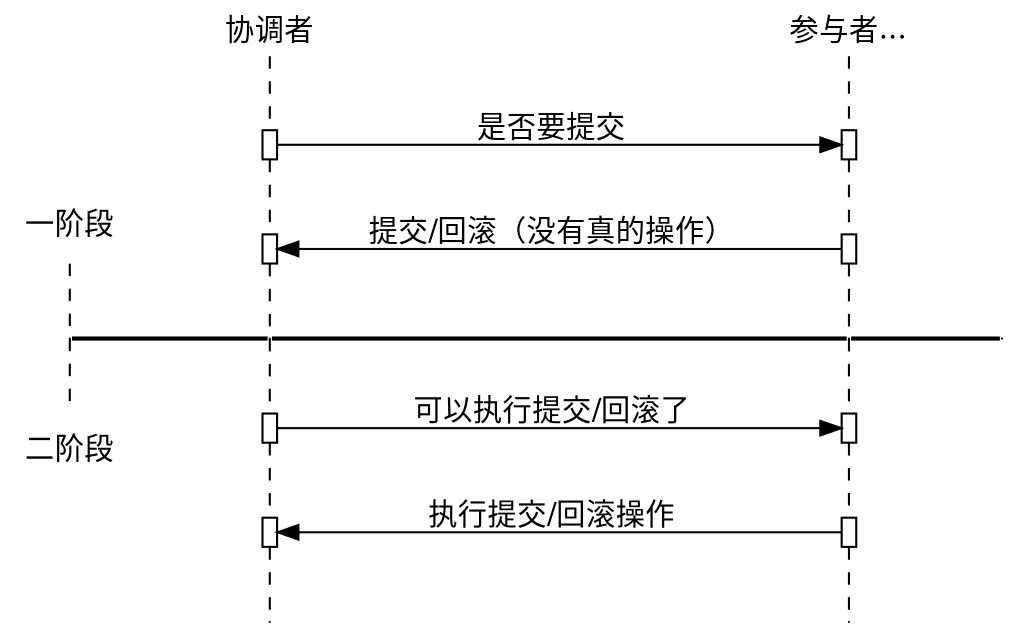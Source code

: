 

digraph TD{


   graph [rankdir="LR";splines="polyline"]

   	subgraph 协调者 {
   		graph [rank="same"]
   		node[shape="box";width=0.1;height=0.2;label=""]
   		edge[dir="none";style="dashed"]

   		c0[shape="plaintext";label="协调者"]
   		c5 [shape="point";width=0;height=0]
   		c6 [shape="point";width=0;height=0]

   		c0->c1->c2->c6->c3->c4->c5
   	}

   	subgraph 参与者 {
   		graph [rank="same"]
   		node[shape="box";width=0.1;height=0.2;label=""]
   		edge[dir="none";style="dashed"]

   		p0[shape="plaintext";label="参与者..."]
   		p5 [shape="point";width=0;height=0]
   		p6 [shape="point";width=0;height=0]

   		p0->p1->p2->p6->p3->p4->p5
   	}
   subgraph 一阶段{
     graph [rank="same"]
     edge[dir="none";style="dashed",size=0.0]
     a0[shape="plaintext";label="一阶段"]
     a1[shape="plaintext";label="二阶段"]
      a0 -> a ->a1

   }
   c1->p1[label="是否要提交"]
   p2->c2[label="提交/回滚（没有真的操作）"]
   c3->p3[label="可以执行提交/回滚了"]
   p4->c4[label="执行提交/回滚操作"]
   a [shape="point";width=0;height=0]
   b [shape="point";width=0;height=0]
   a->c6[dir=none,style=bold]
   c6->p6[dir=none,style=bold]
   p6->b[dir=none,style=bold]




}